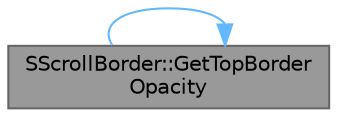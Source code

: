digraph "SScrollBorder::GetTopBorderOpacity"
{
 // INTERACTIVE_SVG=YES
 // LATEX_PDF_SIZE
  bgcolor="transparent";
  edge [fontname=Helvetica,fontsize=10,labelfontname=Helvetica,labelfontsize=10];
  node [fontname=Helvetica,fontsize=10,shape=box,height=0.2,width=0.4];
  rankdir="LR";
  Node1 [id="Node000001",label="SScrollBorder::GetTopBorder\lOpacity",height=0.2,width=0.4,color="gray40", fillcolor="grey60", style="filled", fontcolor="black",tooltip="Gets the top border opacity."];
  Node1 -> Node1 [id="edge1_Node000001_Node000001",color="steelblue1",style="solid",tooltip=" "];
}
